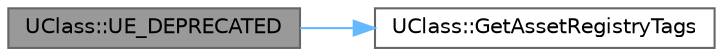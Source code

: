 digraph "UClass::UE_DEPRECATED"
{
 // INTERACTIVE_SVG=YES
 // LATEX_PDF_SIZE
  bgcolor="transparent";
  edge [fontname=Helvetica,fontsize=10,labelfontname=Helvetica,labelfontsize=10];
  node [fontname=Helvetica,fontsize=10,shape=box,height=0.2,width=0.4];
  rankdir="LR";
  Node1 [id="Node000001",label="UClass::UE_DEPRECATED",height=0.2,width=0.4,color="gray40", fillcolor="grey60", style="filled", fontcolor="black",tooltip=" "];
  Node1 -> Node2 [id="edge1_Node000001_Node000002",color="steelblue1",style="solid",tooltip=" "];
  Node2 [id="Node000002",label="UClass::GetAssetRegistryTags",height=0.2,width=0.4,color="grey40", fillcolor="white", style="filled",URL="$d4/d77/classUClass.html#a8fc462f6738b3f205320d9cf503bf63e",tooltip="Gathers a list of asset registry searchable tags which are name/value pairs with some type informatio..."];
}
